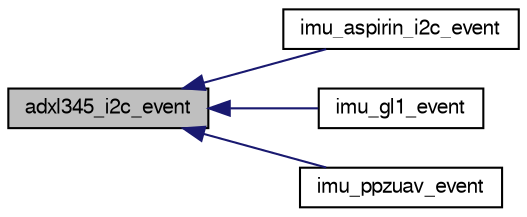digraph "adxl345_i2c_event"
{
  edge [fontname="FreeSans",fontsize="10",labelfontname="FreeSans",labelfontsize="10"];
  node [fontname="FreeSans",fontsize="10",shape=record];
  rankdir="LR";
  Node1 [label="adxl345_i2c_event",height=0.2,width=0.4,color="black", fillcolor="grey75", style="filled", fontcolor="black"];
  Node1 -> Node2 [dir="back",color="midnightblue",fontsize="10",style="solid",fontname="FreeSans"];
  Node2 [label="imu_aspirin_i2c_event",height=0.2,width=0.4,color="black", fillcolor="white", style="filled",URL="$imu__aspirin__i2c_8h.html#a6369e8522e39224b5076e7837c0032f2"];
  Node1 -> Node3 [dir="back",color="midnightblue",fontsize="10",style="solid",fontname="FreeSans"];
  Node3 [label="imu_gl1_event",height=0.2,width=0.4,color="black", fillcolor="white", style="filled",URL="$imu__gl1_8h.html#accca4f4c7d6f0ecd6cd6f210818c4b1b"];
  Node1 -> Node4 [dir="back",color="midnightblue",fontsize="10",style="solid",fontname="FreeSans"];
  Node4 [label="imu_ppzuav_event",height=0.2,width=0.4,color="black", fillcolor="white", style="filled",URL="$imu__ppzuav_8h.html#a51ff6c245630bbf2701dc550ce24ef23"];
}
